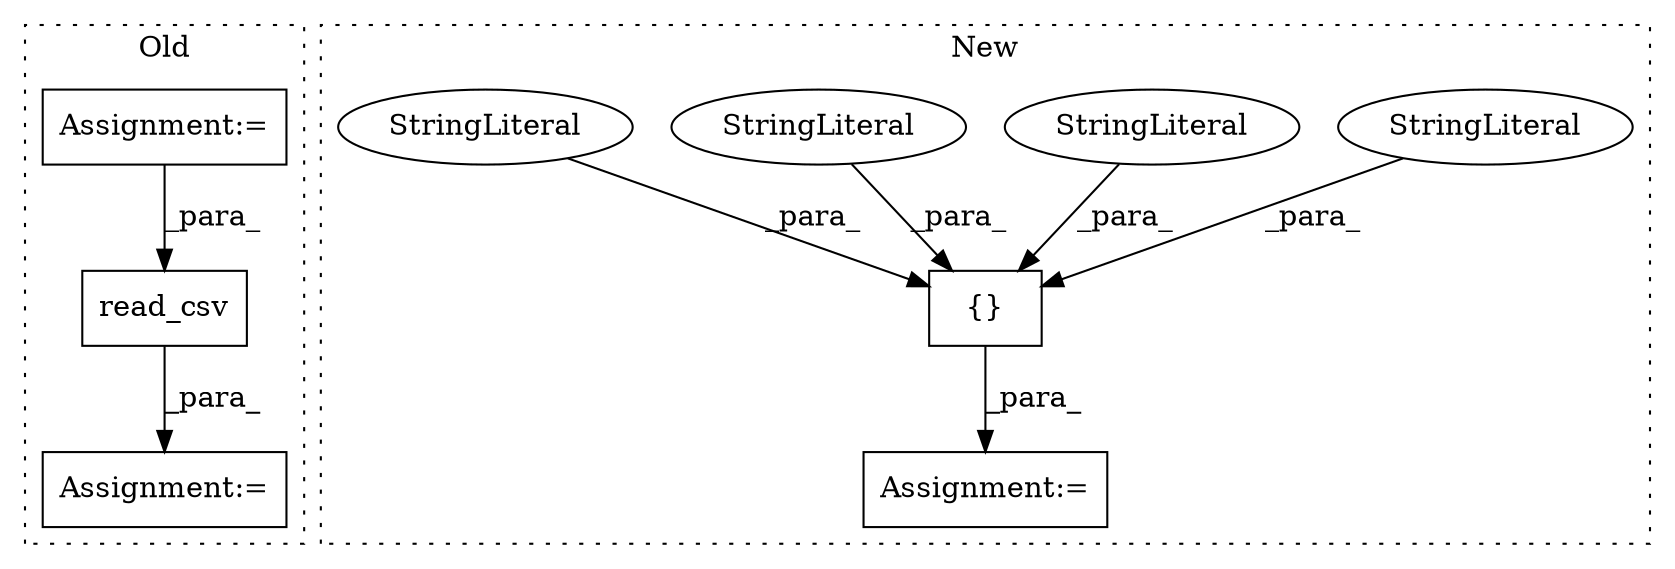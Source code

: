 digraph G {
subgraph cluster0 {
1 [label="read_csv" a="32" s="3341,3398" l="9,1" shape="box"];
3 [label="Assignment:=" a="7" s="3333" l="1" shape="box"];
9 [label="Assignment:=" a="7" s="3312" l="2" shape="box"];
label = "Old";
style="dotted";
}
subgraph cluster1 {
2 [label="{}" a="4" s="3903,3948" l="1,1" shape="box"];
4 [label="Assignment:=" a="7" s="3890" l="1" shape="box"];
5 [label="StringLiteral" a="45" s="3933" l="10" shape="ellipse"];
6 [label="StringLiteral" a="45" s="3918" l="5" shape="ellipse"];
7 [label="StringLiteral" a="45" s="3904" l="6" shape="ellipse"];
8 [label="StringLiteral" a="45" s="3924" l="8" shape="ellipse"];
label = "New";
style="dotted";
}
1 -> 3 [label="_para_"];
2 -> 4 [label="_para_"];
5 -> 2 [label="_para_"];
6 -> 2 [label="_para_"];
7 -> 2 [label="_para_"];
8 -> 2 [label="_para_"];
9 -> 1 [label="_para_"];
}
